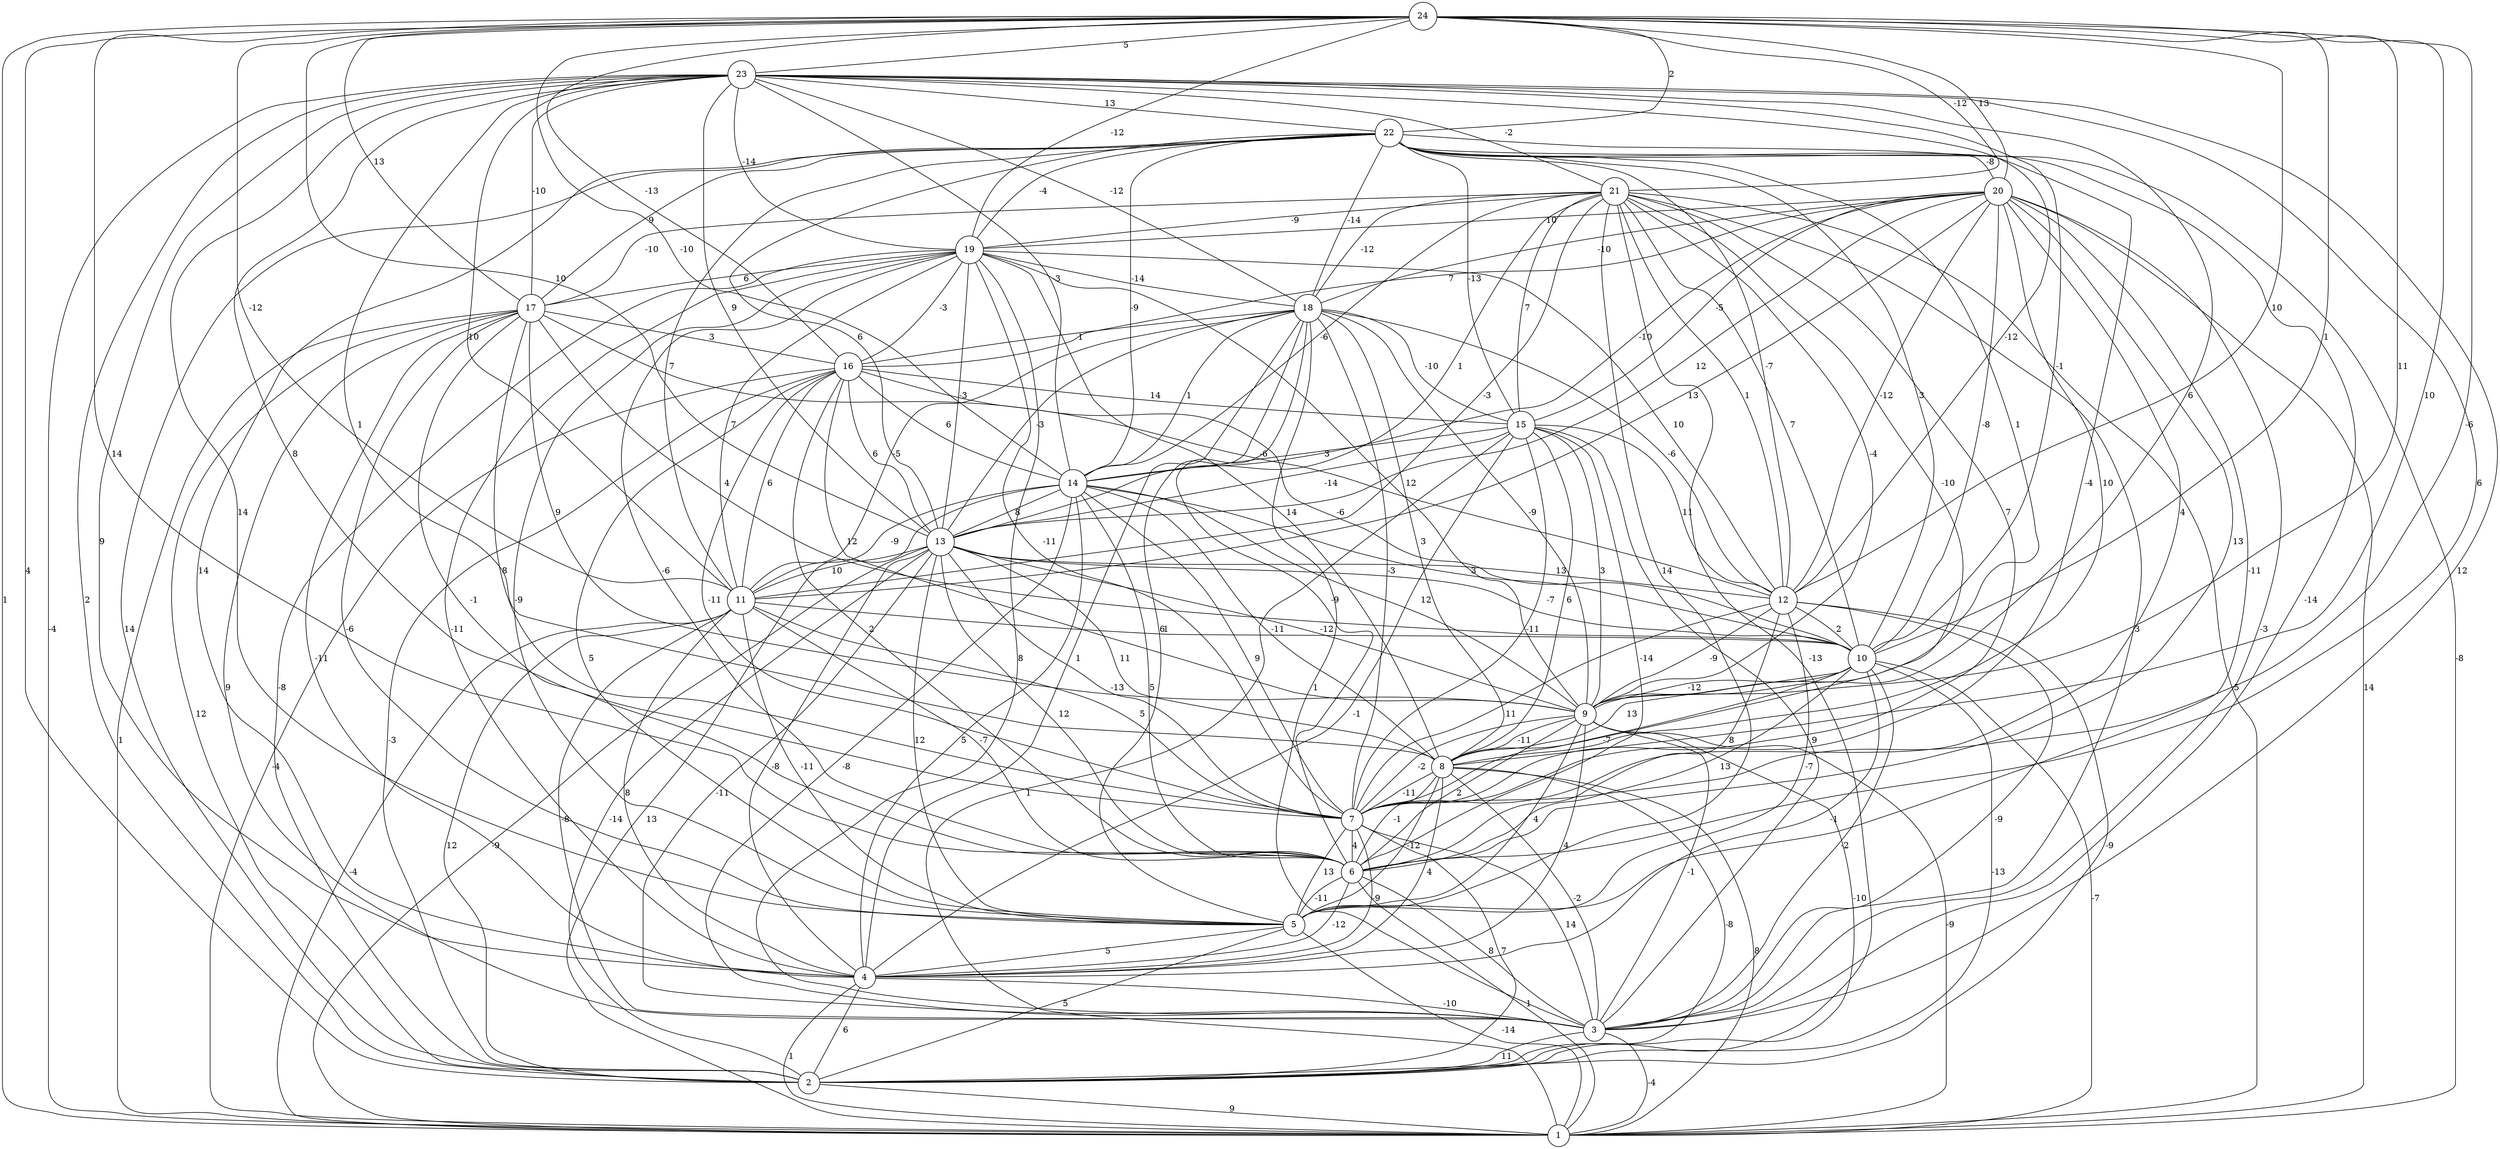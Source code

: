 graph { 
	 fontname="Helvetica,Arial,sans-serif" 
	 node [shape = circle]; 
	 24 -- 1 [label = "1"];
	 24 -- 2 [label = "4"];
	 24 -- 6 [label = "14"];
	 24 -- 7 [label = "-6"];
	 24 -- 8 [label = "10"];
	 24 -- 9 [label = "11"];
	 24 -- 10 [label = "1"];
	 24 -- 11 [label = "-12"];
	 24 -- 12 [label = "10"];
	 24 -- 13 [label = "10"];
	 24 -- 14 [label = "-10"];
	 24 -- 16 [label = "-13"];
	 24 -- 17 [label = "13"];
	 24 -- 19 [label = "-12"];
	 24 -- 20 [label = "13"];
	 24 -- 21 [label = "-12"];
	 24 -- 22 [label = "2"];
	 24 -- 23 [label = "5"];
	 23 -- 1 [label = "-4"];
	 23 -- 2 [label = "2"];
	 23 -- 3 [label = "12"];
	 23 -- 4 [label = "9"];
	 23 -- 5 [label = "14"];
	 23 -- 6 [label = "6"];
	 23 -- 7 [label = "8"];
	 23 -- 8 [label = "1"];
	 23 -- 9 [label = "6"];
	 23 -- 10 [label = "-1"];
	 23 -- 11 [label = "10"];
	 23 -- 12 [label = "-12"];
	 23 -- 13 [label = "9"];
	 23 -- 14 [label = "-3"];
	 23 -- 17 [label = "-10"];
	 23 -- 18 [label = "-12"];
	 23 -- 19 [label = "-14"];
	 23 -- 21 [label = "-2"];
	 23 -- 22 [label = "13"];
	 22 -- 1 [label = "-8"];
	 22 -- 2 [label = "14"];
	 22 -- 3 [label = "-14"];
	 22 -- 4 [label = "14"];
	 22 -- 7 [label = "-4"];
	 22 -- 9 [label = "1"];
	 22 -- 10 [label = "3"];
	 22 -- 11 [label = "7"];
	 22 -- 12 [label = "-7"];
	 22 -- 13 [label = "6"];
	 22 -- 14 [label = "-9"];
	 22 -- 15 [label = "-13"];
	 22 -- 17 [label = "9"];
	 22 -- 18 [label = "-14"];
	 22 -- 19 [label = "-4"];
	 22 -- 20 [label = "-8"];
	 21 -- 1 [label = "5"];
	 21 -- 2 [label = "-13"];
	 21 -- 3 [label = "3"];
	 21 -- 5 [label = "14"];
	 21 -- 7 [label = "7"];
	 21 -- 8 [label = "-10"];
	 21 -- 9 [label = "-4"];
	 21 -- 10 [label = "7"];
	 21 -- 11 [label = "-3"];
	 21 -- 12 [label = "1"];
	 21 -- 13 [label = "1"];
	 21 -- 14 [label = "-6"];
	 21 -- 15 [label = "7"];
	 21 -- 17 [label = "-10"];
	 21 -- 18 [label = "-12"];
	 21 -- 19 [label = "-9"];
	 20 -- 1 [label = "14"];
	 20 -- 3 [label = "-3"];
	 20 -- 5 [label = "-11"];
	 20 -- 6 [label = "13"];
	 20 -- 7 [label = "4"];
	 20 -- 8 [label = "10"];
	 20 -- 10 [label = "-8"];
	 20 -- 11 [label = "13"];
	 20 -- 12 [label = "-12"];
	 20 -- 13 [label = "12"];
	 20 -- 14 [label = "-10"];
	 20 -- 15 [label = "-5"];
	 20 -- 16 [label = "7"];
	 20 -- 18 [label = "-10"];
	 20 -- 19 [label = "10"];
	 19 -- 2 [label = "-8"];
	 19 -- 3 [label = "8"];
	 19 -- 4 [label = "-11"];
	 19 -- 5 [label = "-9"];
	 19 -- 6 [label = "-6"];
	 19 -- 7 [label = "-11"];
	 19 -- 8 [label = "14"];
	 19 -- 9 [label = "12"];
	 19 -- 11 [label = "7"];
	 19 -- 12 [label = "10"];
	 19 -- 13 [label = "-3"];
	 19 -- 16 [label = "-3"];
	 19 -- 17 [label = "6"];
	 19 -- 18 [label = "-14"];
	 18 -- 3 [label = "1"];
	 18 -- 4 [label = "1"];
	 18 -- 5 [label = "6"];
	 18 -- 6 [label = "-9"];
	 18 -- 7 [label = "-3"];
	 18 -- 8 [label = "3"];
	 18 -- 9 [label = "-9"];
	 18 -- 11 [label = "-5"];
	 18 -- 12 [label = "-6"];
	 18 -- 13 [label = "-3"];
	 18 -- 14 [label = "1"];
	 18 -- 15 [label = "-10"];
	 18 -- 16 [label = "1"];
	 17 -- 1 [label = "1"];
	 17 -- 2 [label = "12"];
	 17 -- 3 [label = "9"];
	 17 -- 4 [label = "-11"];
	 17 -- 5 [label = "-6"];
	 17 -- 6 [label = "-1"];
	 17 -- 7 [label = "8"];
	 17 -- 9 [label = "9"];
	 17 -- 10 [label = "4"];
	 17 -- 12 [label = "-6"];
	 17 -- 16 [label = "3"];
	 16 -- 1 [label = "-4"];
	 16 -- 2 [label = "-3"];
	 16 -- 5 [label = "5"];
	 16 -- 6 [label = "2"];
	 16 -- 7 [label = "-11"];
	 16 -- 9 [label = "12"];
	 16 -- 10 [label = "-6"];
	 16 -- 11 [label = "6"];
	 16 -- 13 [label = "6"];
	 16 -- 14 [label = "6"];
	 16 -- 15 [label = "14"];
	 15 -- 1 [label = "1"];
	 15 -- 3 [label = "9"];
	 15 -- 4 [label = "-1"];
	 15 -- 6 [label = "-14"];
	 15 -- 7 [label = "-11"];
	 15 -- 8 [label = "6"];
	 15 -- 9 [label = "3"];
	 15 -- 12 [label = "11"];
	 15 -- 13 [label = "-14"];
	 15 -- 14 [label = "3"];
	 14 -- 1 [label = "13"];
	 14 -- 3 [label = "-8"];
	 14 -- 4 [label = "5"];
	 14 -- 6 [label = "5"];
	 14 -- 7 [label = "9"];
	 14 -- 8 [label = "-11"];
	 14 -- 9 [label = "12"];
	 14 -- 10 [label = "3"];
	 14 -- 11 [label = "-9"];
	 14 -- 13 [label = "8"];
	 13 -- 1 [label = "-9"];
	 13 -- 2 [label = "-14"];
	 13 -- 3 [label = "-11"];
	 13 -- 4 [label = "-8"];
	 13 -- 5 [label = "12"];
	 13 -- 6 [label = "12"];
	 13 -- 7 [label = "-13"];
	 13 -- 8 [label = "11"];
	 13 -- 9 [label = "-12"];
	 13 -- 10 [label = "-7"];
	 13 -- 11 [label = "10"];
	 13 -- 12 [label = "13"];
	 12 -- 2 [label = "-9"];
	 12 -- 3 [label = "-9"];
	 12 -- 5 [label = "-7"];
	 12 -- 6 [label = "8"];
	 12 -- 7 [label = "11"];
	 12 -- 9 [label = "-9"];
	 12 -- 10 [label = "2"];
	 11 -- 1 [label = "-4"];
	 11 -- 2 [label = "12"];
	 11 -- 3 [label = "-8"];
	 11 -- 4 [label = "8"];
	 11 -- 5 [label = "-11"];
	 11 -- 6 [label = "-7"];
	 11 -- 7 [label = "5"];
	 11 -- 10 [label = "1"];
	 10 -- 1 [label = "-7"];
	 10 -- 2 [label = "-13"];
	 10 -- 3 [label = "-2"];
	 10 -- 4 [label = "-1"];
	 10 -- 6 [label = "13"];
	 10 -- 7 [label = "-7"];
	 10 -- 8 [label = "13"];
	 10 -- 9 [label = "-12"];
	 9 -- 1 [label = "-9"];
	 9 -- 2 [label = "-10"];
	 9 -- 3 [label = "-1"];
	 9 -- 4 [label = "4"];
	 9 -- 5 [label = "4"];
	 9 -- 6 [label = "2"];
	 9 -- 7 [label = "-2"];
	 9 -- 8 [label = "-11"];
	 8 -- 1 [label = "8"];
	 8 -- 2 [label = "-8"];
	 8 -- 3 [label = "-2"];
	 8 -- 4 [label = "4"];
	 8 -- 5 [label = "-12"];
	 8 -- 6 [label = "-1"];
	 8 -- 7 [label = "-11"];
	 7 -- 2 [label = "7"];
	 7 -- 3 [label = "14"];
	 7 -- 4 [label = "-9"];
	 7 -- 5 [label = "13"];
	 7 -- 6 [label = "4"];
	 6 -- 1 [label = "1"];
	 6 -- 3 [label = "8"];
	 6 -- 4 [label = "-12"];
	 6 -- 5 [label = "-11"];
	 5 -- 1 [label = "-14"];
	 5 -- 2 [label = "5"];
	 5 -- 4 [label = "5"];
	 4 -- 1 [label = "1"];
	 4 -- 2 [label = "6"];
	 4 -- 3 [label = "-10"];
	 3 -- 1 [label = "-4"];
	 3 -- 2 [label = "11"];
	 2 -- 1 [label = "9"];
	 1;
	 2;
	 3;
	 4;
	 5;
	 6;
	 7;
	 8;
	 9;
	 10;
	 11;
	 12;
	 13;
	 14;
	 15;
	 16;
	 17;
	 18;
	 19;
	 20;
	 21;
	 22;
	 23;
	 24;
}
